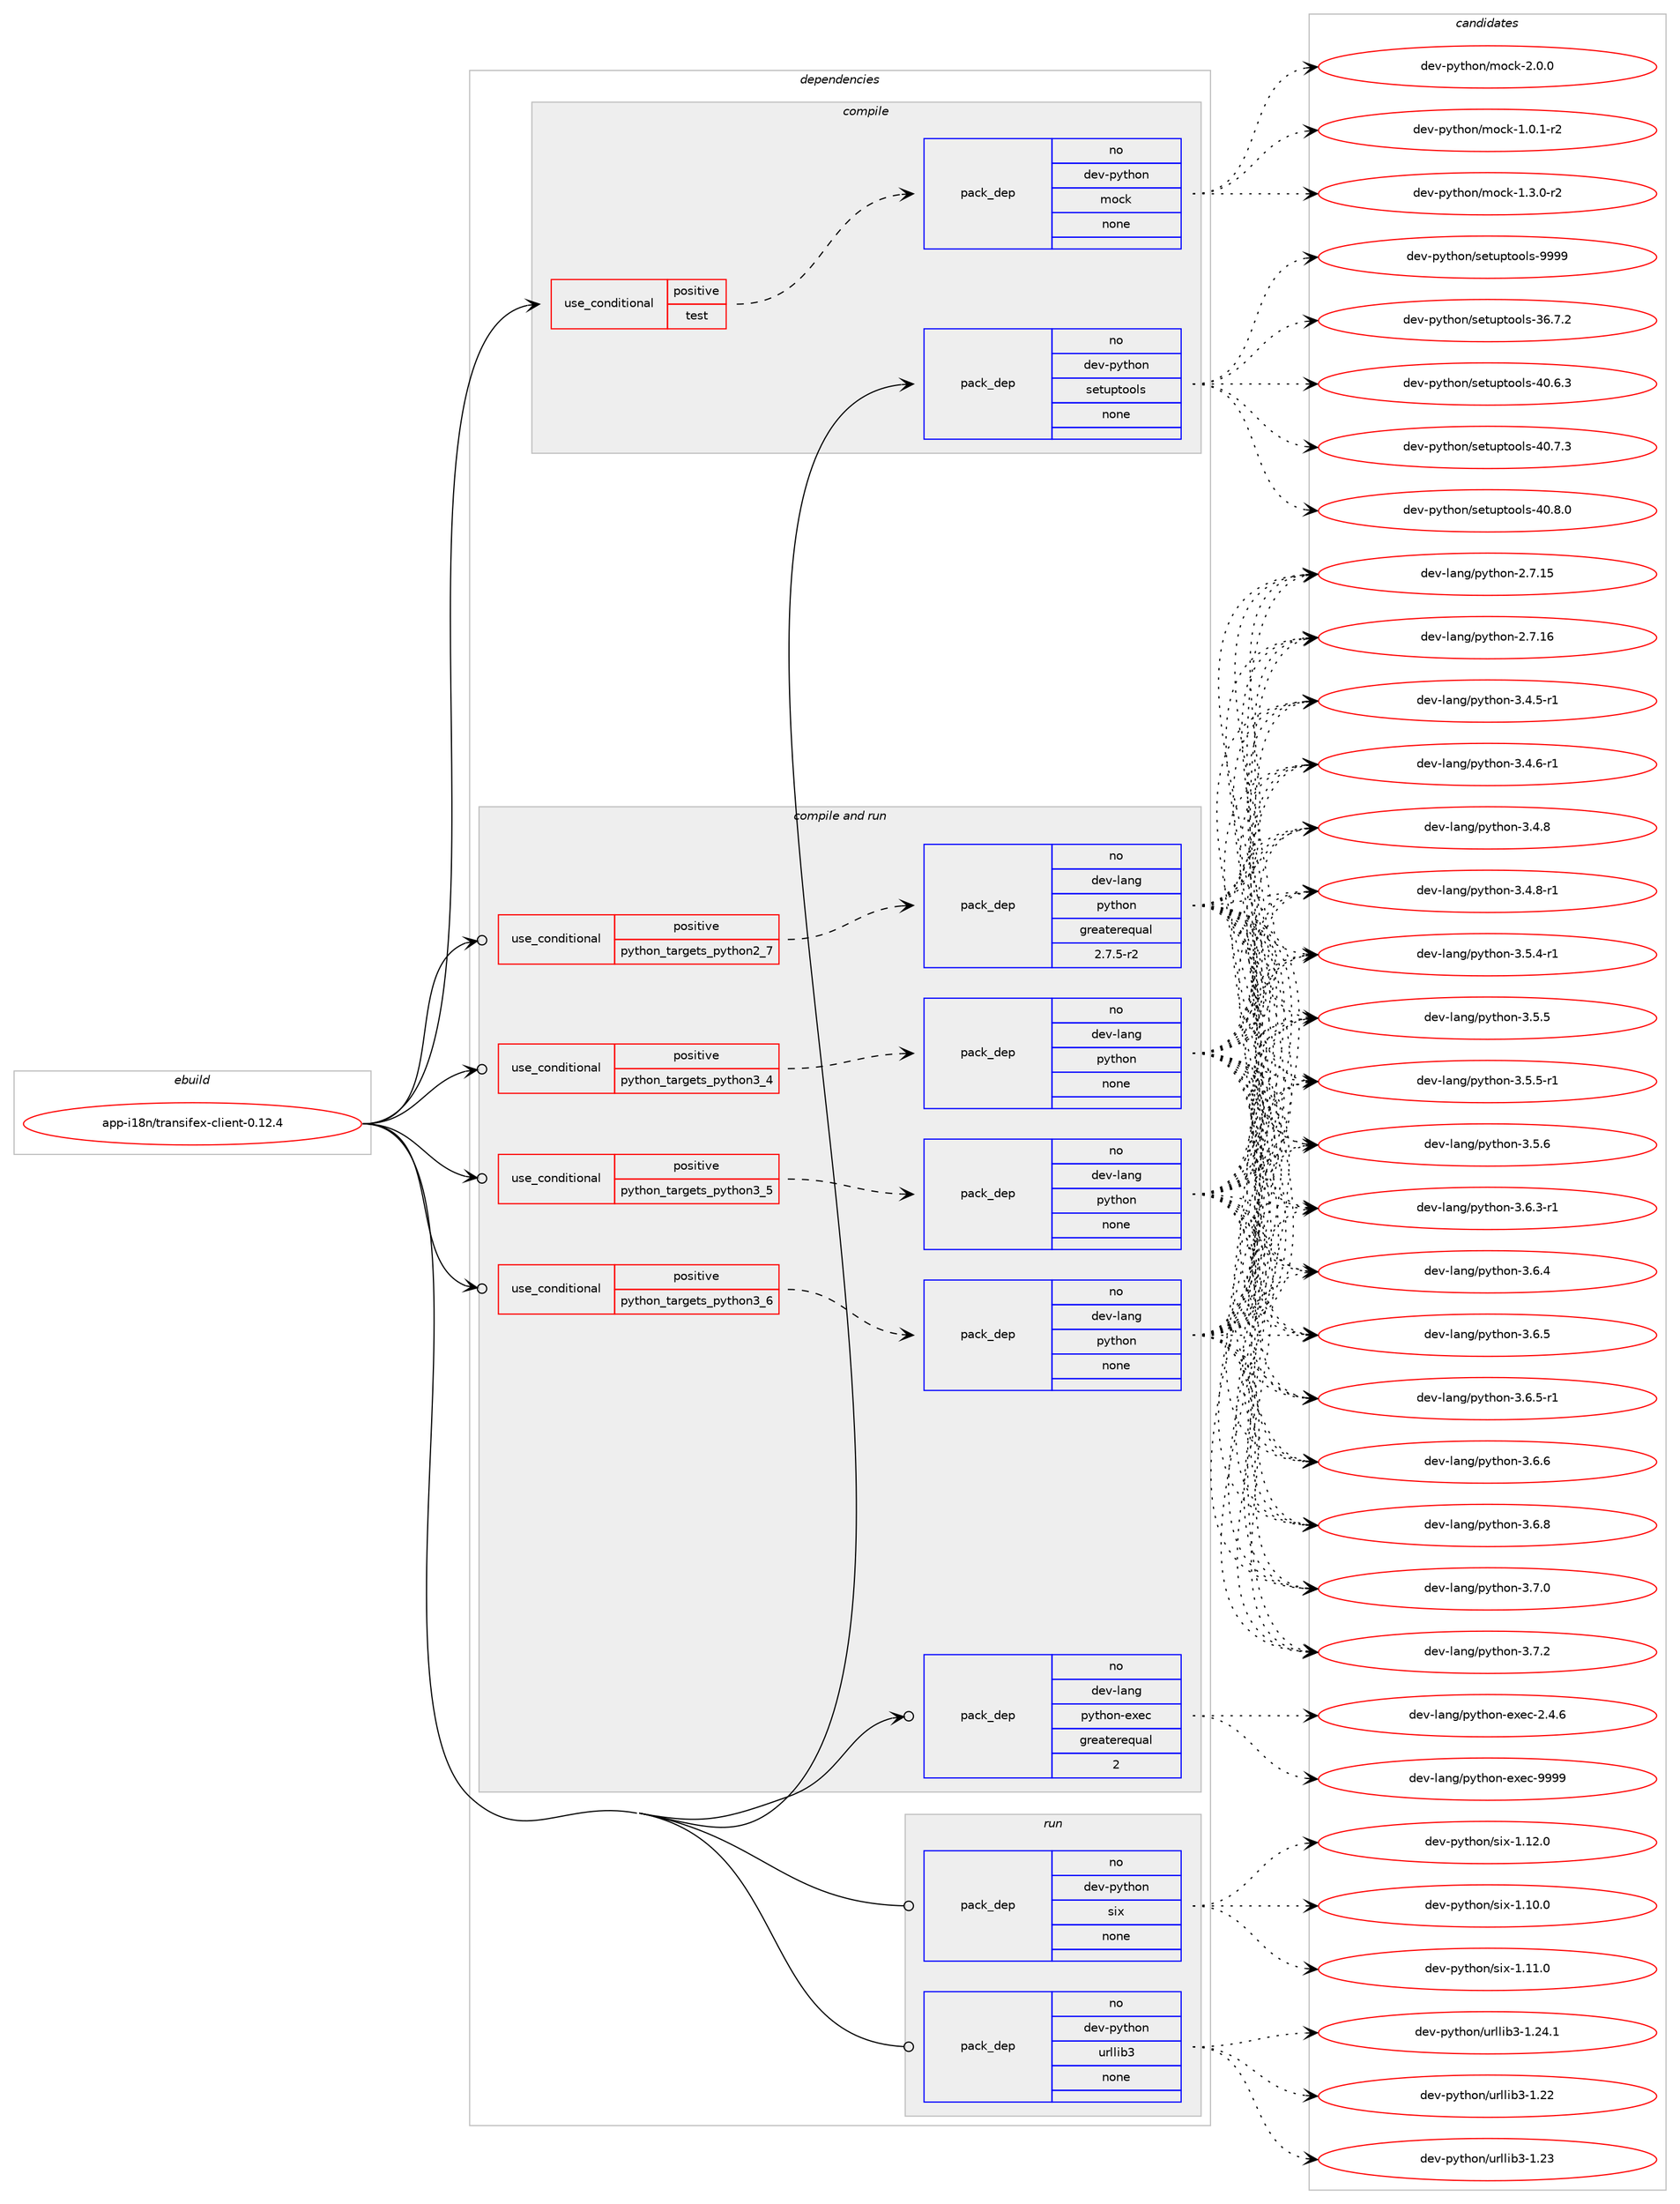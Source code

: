 digraph prolog {

# *************
# Graph options
# *************

newrank=true;
concentrate=true;
compound=true;
graph [rankdir=LR,fontname=Helvetica,fontsize=10,ranksep=1.5];#, ranksep=2.5, nodesep=0.2];
edge  [arrowhead=vee];
node  [fontname=Helvetica,fontsize=10];

# **********
# The ebuild
# **********

subgraph cluster_leftcol {
color=gray;
rank=same;
label=<<i>ebuild</i>>;
id [label="app-i18n/transifex-client-0.12.4", color=red, width=4, href="../app-i18n/transifex-client-0.12.4.svg"];
}

# ****************
# The dependencies
# ****************

subgraph cluster_midcol {
color=gray;
label=<<i>dependencies</i>>;
subgraph cluster_compile {
fillcolor="#eeeeee";
style=filled;
label=<<i>compile</i>>;
subgraph cond352759 {
dependency1296180 [label=<<TABLE BORDER="0" CELLBORDER="1" CELLSPACING="0" CELLPADDING="4"><TR><TD ROWSPAN="3" CELLPADDING="10">use_conditional</TD></TR><TR><TD>positive</TD></TR><TR><TD>test</TD></TR></TABLE>>, shape=none, color=red];
subgraph pack923266 {
dependency1296181 [label=<<TABLE BORDER="0" CELLBORDER="1" CELLSPACING="0" CELLPADDING="4" WIDTH="220"><TR><TD ROWSPAN="6" CELLPADDING="30">pack_dep</TD></TR><TR><TD WIDTH="110">no</TD></TR><TR><TD>dev-python</TD></TR><TR><TD>mock</TD></TR><TR><TD>none</TD></TR><TR><TD></TD></TR></TABLE>>, shape=none, color=blue];
}
dependency1296180:e -> dependency1296181:w [weight=20,style="dashed",arrowhead="vee"];
}
id:e -> dependency1296180:w [weight=20,style="solid",arrowhead="vee"];
subgraph pack923267 {
dependency1296182 [label=<<TABLE BORDER="0" CELLBORDER="1" CELLSPACING="0" CELLPADDING="4" WIDTH="220"><TR><TD ROWSPAN="6" CELLPADDING="30">pack_dep</TD></TR><TR><TD WIDTH="110">no</TD></TR><TR><TD>dev-python</TD></TR><TR><TD>setuptools</TD></TR><TR><TD>none</TD></TR><TR><TD></TD></TR></TABLE>>, shape=none, color=blue];
}
id:e -> dependency1296182:w [weight=20,style="solid",arrowhead="vee"];
}
subgraph cluster_compileandrun {
fillcolor="#eeeeee";
style=filled;
label=<<i>compile and run</i>>;
subgraph cond352760 {
dependency1296183 [label=<<TABLE BORDER="0" CELLBORDER="1" CELLSPACING="0" CELLPADDING="4"><TR><TD ROWSPAN="3" CELLPADDING="10">use_conditional</TD></TR><TR><TD>positive</TD></TR><TR><TD>python_targets_python2_7</TD></TR></TABLE>>, shape=none, color=red];
subgraph pack923268 {
dependency1296184 [label=<<TABLE BORDER="0" CELLBORDER="1" CELLSPACING="0" CELLPADDING="4" WIDTH="220"><TR><TD ROWSPAN="6" CELLPADDING="30">pack_dep</TD></TR><TR><TD WIDTH="110">no</TD></TR><TR><TD>dev-lang</TD></TR><TR><TD>python</TD></TR><TR><TD>greaterequal</TD></TR><TR><TD>2.7.5-r2</TD></TR></TABLE>>, shape=none, color=blue];
}
dependency1296183:e -> dependency1296184:w [weight=20,style="dashed",arrowhead="vee"];
}
id:e -> dependency1296183:w [weight=20,style="solid",arrowhead="odotvee"];
subgraph cond352761 {
dependency1296185 [label=<<TABLE BORDER="0" CELLBORDER="1" CELLSPACING="0" CELLPADDING="4"><TR><TD ROWSPAN="3" CELLPADDING="10">use_conditional</TD></TR><TR><TD>positive</TD></TR><TR><TD>python_targets_python3_4</TD></TR></TABLE>>, shape=none, color=red];
subgraph pack923269 {
dependency1296186 [label=<<TABLE BORDER="0" CELLBORDER="1" CELLSPACING="0" CELLPADDING="4" WIDTH="220"><TR><TD ROWSPAN="6" CELLPADDING="30">pack_dep</TD></TR><TR><TD WIDTH="110">no</TD></TR><TR><TD>dev-lang</TD></TR><TR><TD>python</TD></TR><TR><TD>none</TD></TR><TR><TD></TD></TR></TABLE>>, shape=none, color=blue];
}
dependency1296185:e -> dependency1296186:w [weight=20,style="dashed",arrowhead="vee"];
}
id:e -> dependency1296185:w [weight=20,style="solid",arrowhead="odotvee"];
subgraph cond352762 {
dependency1296187 [label=<<TABLE BORDER="0" CELLBORDER="1" CELLSPACING="0" CELLPADDING="4"><TR><TD ROWSPAN="3" CELLPADDING="10">use_conditional</TD></TR><TR><TD>positive</TD></TR><TR><TD>python_targets_python3_5</TD></TR></TABLE>>, shape=none, color=red];
subgraph pack923270 {
dependency1296188 [label=<<TABLE BORDER="0" CELLBORDER="1" CELLSPACING="0" CELLPADDING="4" WIDTH="220"><TR><TD ROWSPAN="6" CELLPADDING="30">pack_dep</TD></TR><TR><TD WIDTH="110">no</TD></TR><TR><TD>dev-lang</TD></TR><TR><TD>python</TD></TR><TR><TD>none</TD></TR><TR><TD></TD></TR></TABLE>>, shape=none, color=blue];
}
dependency1296187:e -> dependency1296188:w [weight=20,style="dashed",arrowhead="vee"];
}
id:e -> dependency1296187:w [weight=20,style="solid",arrowhead="odotvee"];
subgraph cond352763 {
dependency1296189 [label=<<TABLE BORDER="0" CELLBORDER="1" CELLSPACING="0" CELLPADDING="4"><TR><TD ROWSPAN="3" CELLPADDING="10">use_conditional</TD></TR><TR><TD>positive</TD></TR><TR><TD>python_targets_python3_6</TD></TR></TABLE>>, shape=none, color=red];
subgraph pack923271 {
dependency1296190 [label=<<TABLE BORDER="0" CELLBORDER="1" CELLSPACING="0" CELLPADDING="4" WIDTH="220"><TR><TD ROWSPAN="6" CELLPADDING="30">pack_dep</TD></TR><TR><TD WIDTH="110">no</TD></TR><TR><TD>dev-lang</TD></TR><TR><TD>python</TD></TR><TR><TD>none</TD></TR><TR><TD></TD></TR></TABLE>>, shape=none, color=blue];
}
dependency1296189:e -> dependency1296190:w [weight=20,style="dashed",arrowhead="vee"];
}
id:e -> dependency1296189:w [weight=20,style="solid",arrowhead="odotvee"];
subgraph pack923272 {
dependency1296191 [label=<<TABLE BORDER="0" CELLBORDER="1" CELLSPACING="0" CELLPADDING="4" WIDTH="220"><TR><TD ROWSPAN="6" CELLPADDING="30">pack_dep</TD></TR><TR><TD WIDTH="110">no</TD></TR><TR><TD>dev-lang</TD></TR><TR><TD>python-exec</TD></TR><TR><TD>greaterequal</TD></TR><TR><TD>2</TD></TR></TABLE>>, shape=none, color=blue];
}
id:e -> dependency1296191:w [weight=20,style="solid",arrowhead="odotvee"];
}
subgraph cluster_run {
fillcolor="#eeeeee";
style=filled;
label=<<i>run</i>>;
subgraph pack923273 {
dependency1296192 [label=<<TABLE BORDER="0" CELLBORDER="1" CELLSPACING="0" CELLPADDING="4" WIDTH="220"><TR><TD ROWSPAN="6" CELLPADDING="30">pack_dep</TD></TR><TR><TD WIDTH="110">no</TD></TR><TR><TD>dev-python</TD></TR><TR><TD>six</TD></TR><TR><TD>none</TD></TR><TR><TD></TD></TR></TABLE>>, shape=none, color=blue];
}
id:e -> dependency1296192:w [weight=20,style="solid",arrowhead="odot"];
subgraph pack923274 {
dependency1296193 [label=<<TABLE BORDER="0" CELLBORDER="1" CELLSPACING="0" CELLPADDING="4" WIDTH="220"><TR><TD ROWSPAN="6" CELLPADDING="30">pack_dep</TD></TR><TR><TD WIDTH="110">no</TD></TR><TR><TD>dev-python</TD></TR><TR><TD>urllib3</TD></TR><TR><TD>none</TD></TR><TR><TD></TD></TR></TABLE>>, shape=none, color=blue];
}
id:e -> dependency1296193:w [weight=20,style="solid",arrowhead="odot"];
}
}

# **************
# The candidates
# **************

subgraph cluster_choices {
rank=same;
color=gray;
label=<<i>candidates</i>>;

subgraph choice923266 {
color=black;
nodesep=1;
choice1001011184511212111610411111047109111991074549464846494511450 [label="dev-python/mock-1.0.1-r2", color=red, width=4,href="../dev-python/mock-1.0.1-r2.svg"];
choice1001011184511212111610411111047109111991074549465146484511450 [label="dev-python/mock-1.3.0-r2", color=red, width=4,href="../dev-python/mock-1.3.0-r2.svg"];
choice100101118451121211161041111104710911199107455046484648 [label="dev-python/mock-2.0.0", color=red, width=4,href="../dev-python/mock-2.0.0.svg"];
dependency1296181:e -> choice1001011184511212111610411111047109111991074549464846494511450:w [style=dotted,weight="100"];
dependency1296181:e -> choice1001011184511212111610411111047109111991074549465146484511450:w [style=dotted,weight="100"];
dependency1296181:e -> choice100101118451121211161041111104710911199107455046484648:w [style=dotted,weight="100"];
}
subgraph choice923267 {
color=black;
nodesep=1;
choice100101118451121211161041111104711510111611711211611111110811545515446554650 [label="dev-python/setuptools-36.7.2", color=red, width=4,href="../dev-python/setuptools-36.7.2.svg"];
choice100101118451121211161041111104711510111611711211611111110811545524846544651 [label="dev-python/setuptools-40.6.3", color=red, width=4,href="../dev-python/setuptools-40.6.3.svg"];
choice100101118451121211161041111104711510111611711211611111110811545524846554651 [label="dev-python/setuptools-40.7.3", color=red, width=4,href="../dev-python/setuptools-40.7.3.svg"];
choice100101118451121211161041111104711510111611711211611111110811545524846564648 [label="dev-python/setuptools-40.8.0", color=red, width=4,href="../dev-python/setuptools-40.8.0.svg"];
choice10010111845112121116104111110471151011161171121161111111081154557575757 [label="dev-python/setuptools-9999", color=red, width=4,href="../dev-python/setuptools-9999.svg"];
dependency1296182:e -> choice100101118451121211161041111104711510111611711211611111110811545515446554650:w [style=dotted,weight="100"];
dependency1296182:e -> choice100101118451121211161041111104711510111611711211611111110811545524846544651:w [style=dotted,weight="100"];
dependency1296182:e -> choice100101118451121211161041111104711510111611711211611111110811545524846554651:w [style=dotted,weight="100"];
dependency1296182:e -> choice100101118451121211161041111104711510111611711211611111110811545524846564648:w [style=dotted,weight="100"];
dependency1296182:e -> choice10010111845112121116104111110471151011161171121161111111081154557575757:w [style=dotted,weight="100"];
}
subgraph choice923268 {
color=black;
nodesep=1;
choice10010111845108971101034711212111610411111045504655464953 [label="dev-lang/python-2.7.15", color=red, width=4,href="../dev-lang/python-2.7.15.svg"];
choice10010111845108971101034711212111610411111045504655464954 [label="dev-lang/python-2.7.16", color=red, width=4,href="../dev-lang/python-2.7.16.svg"];
choice1001011184510897110103471121211161041111104551465246534511449 [label="dev-lang/python-3.4.5-r1", color=red, width=4,href="../dev-lang/python-3.4.5-r1.svg"];
choice1001011184510897110103471121211161041111104551465246544511449 [label="dev-lang/python-3.4.6-r1", color=red, width=4,href="../dev-lang/python-3.4.6-r1.svg"];
choice100101118451089711010347112121116104111110455146524656 [label="dev-lang/python-3.4.8", color=red, width=4,href="../dev-lang/python-3.4.8.svg"];
choice1001011184510897110103471121211161041111104551465246564511449 [label="dev-lang/python-3.4.8-r1", color=red, width=4,href="../dev-lang/python-3.4.8-r1.svg"];
choice1001011184510897110103471121211161041111104551465346524511449 [label="dev-lang/python-3.5.4-r1", color=red, width=4,href="../dev-lang/python-3.5.4-r1.svg"];
choice100101118451089711010347112121116104111110455146534653 [label="dev-lang/python-3.5.5", color=red, width=4,href="../dev-lang/python-3.5.5.svg"];
choice1001011184510897110103471121211161041111104551465346534511449 [label="dev-lang/python-3.5.5-r1", color=red, width=4,href="../dev-lang/python-3.5.5-r1.svg"];
choice100101118451089711010347112121116104111110455146534654 [label="dev-lang/python-3.5.6", color=red, width=4,href="../dev-lang/python-3.5.6.svg"];
choice1001011184510897110103471121211161041111104551465446514511449 [label="dev-lang/python-3.6.3-r1", color=red, width=4,href="../dev-lang/python-3.6.3-r1.svg"];
choice100101118451089711010347112121116104111110455146544652 [label="dev-lang/python-3.6.4", color=red, width=4,href="../dev-lang/python-3.6.4.svg"];
choice100101118451089711010347112121116104111110455146544653 [label="dev-lang/python-3.6.5", color=red, width=4,href="../dev-lang/python-3.6.5.svg"];
choice1001011184510897110103471121211161041111104551465446534511449 [label="dev-lang/python-3.6.5-r1", color=red, width=4,href="../dev-lang/python-3.6.5-r1.svg"];
choice100101118451089711010347112121116104111110455146544654 [label="dev-lang/python-3.6.6", color=red, width=4,href="../dev-lang/python-3.6.6.svg"];
choice100101118451089711010347112121116104111110455146544656 [label="dev-lang/python-3.6.8", color=red, width=4,href="../dev-lang/python-3.6.8.svg"];
choice100101118451089711010347112121116104111110455146554648 [label="dev-lang/python-3.7.0", color=red, width=4,href="../dev-lang/python-3.7.0.svg"];
choice100101118451089711010347112121116104111110455146554650 [label="dev-lang/python-3.7.2", color=red, width=4,href="../dev-lang/python-3.7.2.svg"];
dependency1296184:e -> choice10010111845108971101034711212111610411111045504655464953:w [style=dotted,weight="100"];
dependency1296184:e -> choice10010111845108971101034711212111610411111045504655464954:w [style=dotted,weight="100"];
dependency1296184:e -> choice1001011184510897110103471121211161041111104551465246534511449:w [style=dotted,weight="100"];
dependency1296184:e -> choice1001011184510897110103471121211161041111104551465246544511449:w [style=dotted,weight="100"];
dependency1296184:e -> choice100101118451089711010347112121116104111110455146524656:w [style=dotted,weight="100"];
dependency1296184:e -> choice1001011184510897110103471121211161041111104551465246564511449:w [style=dotted,weight="100"];
dependency1296184:e -> choice1001011184510897110103471121211161041111104551465346524511449:w [style=dotted,weight="100"];
dependency1296184:e -> choice100101118451089711010347112121116104111110455146534653:w [style=dotted,weight="100"];
dependency1296184:e -> choice1001011184510897110103471121211161041111104551465346534511449:w [style=dotted,weight="100"];
dependency1296184:e -> choice100101118451089711010347112121116104111110455146534654:w [style=dotted,weight="100"];
dependency1296184:e -> choice1001011184510897110103471121211161041111104551465446514511449:w [style=dotted,weight="100"];
dependency1296184:e -> choice100101118451089711010347112121116104111110455146544652:w [style=dotted,weight="100"];
dependency1296184:e -> choice100101118451089711010347112121116104111110455146544653:w [style=dotted,weight="100"];
dependency1296184:e -> choice1001011184510897110103471121211161041111104551465446534511449:w [style=dotted,weight="100"];
dependency1296184:e -> choice100101118451089711010347112121116104111110455146544654:w [style=dotted,weight="100"];
dependency1296184:e -> choice100101118451089711010347112121116104111110455146544656:w [style=dotted,weight="100"];
dependency1296184:e -> choice100101118451089711010347112121116104111110455146554648:w [style=dotted,weight="100"];
dependency1296184:e -> choice100101118451089711010347112121116104111110455146554650:w [style=dotted,weight="100"];
}
subgraph choice923269 {
color=black;
nodesep=1;
choice10010111845108971101034711212111610411111045504655464953 [label="dev-lang/python-2.7.15", color=red, width=4,href="../dev-lang/python-2.7.15.svg"];
choice10010111845108971101034711212111610411111045504655464954 [label="dev-lang/python-2.7.16", color=red, width=4,href="../dev-lang/python-2.7.16.svg"];
choice1001011184510897110103471121211161041111104551465246534511449 [label="dev-lang/python-3.4.5-r1", color=red, width=4,href="../dev-lang/python-3.4.5-r1.svg"];
choice1001011184510897110103471121211161041111104551465246544511449 [label="dev-lang/python-3.4.6-r1", color=red, width=4,href="../dev-lang/python-3.4.6-r1.svg"];
choice100101118451089711010347112121116104111110455146524656 [label="dev-lang/python-3.4.8", color=red, width=4,href="../dev-lang/python-3.4.8.svg"];
choice1001011184510897110103471121211161041111104551465246564511449 [label="dev-lang/python-3.4.8-r1", color=red, width=4,href="../dev-lang/python-3.4.8-r1.svg"];
choice1001011184510897110103471121211161041111104551465346524511449 [label="dev-lang/python-3.5.4-r1", color=red, width=4,href="../dev-lang/python-3.5.4-r1.svg"];
choice100101118451089711010347112121116104111110455146534653 [label="dev-lang/python-3.5.5", color=red, width=4,href="../dev-lang/python-3.5.5.svg"];
choice1001011184510897110103471121211161041111104551465346534511449 [label="dev-lang/python-3.5.5-r1", color=red, width=4,href="../dev-lang/python-3.5.5-r1.svg"];
choice100101118451089711010347112121116104111110455146534654 [label="dev-lang/python-3.5.6", color=red, width=4,href="../dev-lang/python-3.5.6.svg"];
choice1001011184510897110103471121211161041111104551465446514511449 [label="dev-lang/python-3.6.3-r1", color=red, width=4,href="../dev-lang/python-3.6.3-r1.svg"];
choice100101118451089711010347112121116104111110455146544652 [label="dev-lang/python-3.6.4", color=red, width=4,href="../dev-lang/python-3.6.4.svg"];
choice100101118451089711010347112121116104111110455146544653 [label="dev-lang/python-3.6.5", color=red, width=4,href="../dev-lang/python-3.6.5.svg"];
choice1001011184510897110103471121211161041111104551465446534511449 [label="dev-lang/python-3.6.5-r1", color=red, width=4,href="../dev-lang/python-3.6.5-r1.svg"];
choice100101118451089711010347112121116104111110455146544654 [label="dev-lang/python-3.6.6", color=red, width=4,href="../dev-lang/python-3.6.6.svg"];
choice100101118451089711010347112121116104111110455146544656 [label="dev-lang/python-3.6.8", color=red, width=4,href="../dev-lang/python-3.6.8.svg"];
choice100101118451089711010347112121116104111110455146554648 [label="dev-lang/python-3.7.0", color=red, width=4,href="../dev-lang/python-3.7.0.svg"];
choice100101118451089711010347112121116104111110455146554650 [label="dev-lang/python-3.7.2", color=red, width=4,href="../dev-lang/python-3.7.2.svg"];
dependency1296186:e -> choice10010111845108971101034711212111610411111045504655464953:w [style=dotted,weight="100"];
dependency1296186:e -> choice10010111845108971101034711212111610411111045504655464954:w [style=dotted,weight="100"];
dependency1296186:e -> choice1001011184510897110103471121211161041111104551465246534511449:w [style=dotted,weight="100"];
dependency1296186:e -> choice1001011184510897110103471121211161041111104551465246544511449:w [style=dotted,weight="100"];
dependency1296186:e -> choice100101118451089711010347112121116104111110455146524656:w [style=dotted,weight="100"];
dependency1296186:e -> choice1001011184510897110103471121211161041111104551465246564511449:w [style=dotted,weight="100"];
dependency1296186:e -> choice1001011184510897110103471121211161041111104551465346524511449:w [style=dotted,weight="100"];
dependency1296186:e -> choice100101118451089711010347112121116104111110455146534653:w [style=dotted,weight="100"];
dependency1296186:e -> choice1001011184510897110103471121211161041111104551465346534511449:w [style=dotted,weight="100"];
dependency1296186:e -> choice100101118451089711010347112121116104111110455146534654:w [style=dotted,weight="100"];
dependency1296186:e -> choice1001011184510897110103471121211161041111104551465446514511449:w [style=dotted,weight="100"];
dependency1296186:e -> choice100101118451089711010347112121116104111110455146544652:w [style=dotted,weight="100"];
dependency1296186:e -> choice100101118451089711010347112121116104111110455146544653:w [style=dotted,weight="100"];
dependency1296186:e -> choice1001011184510897110103471121211161041111104551465446534511449:w [style=dotted,weight="100"];
dependency1296186:e -> choice100101118451089711010347112121116104111110455146544654:w [style=dotted,weight="100"];
dependency1296186:e -> choice100101118451089711010347112121116104111110455146544656:w [style=dotted,weight="100"];
dependency1296186:e -> choice100101118451089711010347112121116104111110455146554648:w [style=dotted,weight="100"];
dependency1296186:e -> choice100101118451089711010347112121116104111110455146554650:w [style=dotted,weight="100"];
}
subgraph choice923270 {
color=black;
nodesep=1;
choice10010111845108971101034711212111610411111045504655464953 [label="dev-lang/python-2.7.15", color=red, width=4,href="../dev-lang/python-2.7.15.svg"];
choice10010111845108971101034711212111610411111045504655464954 [label="dev-lang/python-2.7.16", color=red, width=4,href="../dev-lang/python-2.7.16.svg"];
choice1001011184510897110103471121211161041111104551465246534511449 [label="dev-lang/python-3.4.5-r1", color=red, width=4,href="../dev-lang/python-3.4.5-r1.svg"];
choice1001011184510897110103471121211161041111104551465246544511449 [label="dev-lang/python-3.4.6-r1", color=red, width=4,href="../dev-lang/python-3.4.6-r1.svg"];
choice100101118451089711010347112121116104111110455146524656 [label="dev-lang/python-3.4.8", color=red, width=4,href="../dev-lang/python-3.4.8.svg"];
choice1001011184510897110103471121211161041111104551465246564511449 [label="dev-lang/python-3.4.8-r1", color=red, width=4,href="../dev-lang/python-3.4.8-r1.svg"];
choice1001011184510897110103471121211161041111104551465346524511449 [label="dev-lang/python-3.5.4-r1", color=red, width=4,href="../dev-lang/python-3.5.4-r1.svg"];
choice100101118451089711010347112121116104111110455146534653 [label="dev-lang/python-3.5.5", color=red, width=4,href="../dev-lang/python-3.5.5.svg"];
choice1001011184510897110103471121211161041111104551465346534511449 [label="dev-lang/python-3.5.5-r1", color=red, width=4,href="../dev-lang/python-3.5.5-r1.svg"];
choice100101118451089711010347112121116104111110455146534654 [label="dev-lang/python-3.5.6", color=red, width=4,href="../dev-lang/python-3.5.6.svg"];
choice1001011184510897110103471121211161041111104551465446514511449 [label="dev-lang/python-3.6.3-r1", color=red, width=4,href="../dev-lang/python-3.6.3-r1.svg"];
choice100101118451089711010347112121116104111110455146544652 [label="dev-lang/python-3.6.4", color=red, width=4,href="../dev-lang/python-3.6.4.svg"];
choice100101118451089711010347112121116104111110455146544653 [label="dev-lang/python-3.6.5", color=red, width=4,href="../dev-lang/python-3.6.5.svg"];
choice1001011184510897110103471121211161041111104551465446534511449 [label="dev-lang/python-3.6.5-r1", color=red, width=4,href="../dev-lang/python-3.6.5-r1.svg"];
choice100101118451089711010347112121116104111110455146544654 [label="dev-lang/python-3.6.6", color=red, width=4,href="../dev-lang/python-3.6.6.svg"];
choice100101118451089711010347112121116104111110455146544656 [label="dev-lang/python-3.6.8", color=red, width=4,href="../dev-lang/python-3.6.8.svg"];
choice100101118451089711010347112121116104111110455146554648 [label="dev-lang/python-3.7.0", color=red, width=4,href="../dev-lang/python-3.7.0.svg"];
choice100101118451089711010347112121116104111110455146554650 [label="dev-lang/python-3.7.2", color=red, width=4,href="../dev-lang/python-3.7.2.svg"];
dependency1296188:e -> choice10010111845108971101034711212111610411111045504655464953:w [style=dotted,weight="100"];
dependency1296188:e -> choice10010111845108971101034711212111610411111045504655464954:w [style=dotted,weight="100"];
dependency1296188:e -> choice1001011184510897110103471121211161041111104551465246534511449:w [style=dotted,weight="100"];
dependency1296188:e -> choice1001011184510897110103471121211161041111104551465246544511449:w [style=dotted,weight="100"];
dependency1296188:e -> choice100101118451089711010347112121116104111110455146524656:w [style=dotted,weight="100"];
dependency1296188:e -> choice1001011184510897110103471121211161041111104551465246564511449:w [style=dotted,weight="100"];
dependency1296188:e -> choice1001011184510897110103471121211161041111104551465346524511449:w [style=dotted,weight="100"];
dependency1296188:e -> choice100101118451089711010347112121116104111110455146534653:w [style=dotted,weight="100"];
dependency1296188:e -> choice1001011184510897110103471121211161041111104551465346534511449:w [style=dotted,weight="100"];
dependency1296188:e -> choice100101118451089711010347112121116104111110455146534654:w [style=dotted,weight="100"];
dependency1296188:e -> choice1001011184510897110103471121211161041111104551465446514511449:w [style=dotted,weight="100"];
dependency1296188:e -> choice100101118451089711010347112121116104111110455146544652:w [style=dotted,weight="100"];
dependency1296188:e -> choice100101118451089711010347112121116104111110455146544653:w [style=dotted,weight="100"];
dependency1296188:e -> choice1001011184510897110103471121211161041111104551465446534511449:w [style=dotted,weight="100"];
dependency1296188:e -> choice100101118451089711010347112121116104111110455146544654:w [style=dotted,weight="100"];
dependency1296188:e -> choice100101118451089711010347112121116104111110455146544656:w [style=dotted,weight="100"];
dependency1296188:e -> choice100101118451089711010347112121116104111110455146554648:w [style=dotted,weight="100"];
dependency1296188:e -> choice100101118451089711010347112121116104111110455146554650:w [style=dotted,weight="100"];
}
subgraph choice923271 {
color=black;
nodesep=1;
choice10010111845108971101034711212111610411111045504655464953 [label="dev-lang/python-2.7.15", color=red, width=4,href="../dev-lang/python-2.7.15.svg"];
choice10010111845108971101034711212111610411111045504655464954 [label="dev-lang/python-2.7.16", color=red, width=4,href="../dev-lang/python-2.7.16.svg"];
choice1001011184510897110103471121211161041111104551465246534511449 [label="dev-lang/python-3.4.5-r1", color=red, width=4,href="../dev-lang/python-3.4.5-r1.svg"];
choice1001011184510897110103471121211161041111104551465246544511449 [label="dev-lang/python-3.4.6-r1", color=red, width=4,href="../dev-lang/python-3.4.6-r1.svg"];
choice100101118451089711010347112121116104111110455146524656 [label="dev-lang/python-3.4.8", color=red, width=4,href="../dev-lang/python-3.4.8.svg"];
choice1001011184510897110103471121211161041111104551465246564511449 [label="dev-lang/python-3.4.8-r1", color=red, width=4,href="../dev-lang/python-3.4.8-r1.svg"];
choice1001011184510897110103471121211161041111104551465346524511449 [label="dev-lang/python-3.5.4-r1", color=red, width=4,href="../dev-lang/python-3.5.4-r1.svg"];
choice100101118451089711010347112121116104111110455146534653 [label="dev-lang/python-3.5.5", color=red, width=4,href="../dev-lang/python-3.5.5.svg"];
choice1001011184510897110103471121211161041111104551465346534511449 [label="dev-lang/python-3.5.5-r1", color=red, width=4,href="../dev-lang/python-3.5.5-r1.svg"];
choice100101118451089711010347112121116104111110455146534654 [label="dev-lang/python-3.5.6", color=red, width=4,href="../dev-lang/python-3.5.6.svg"];
choice1001011184510897110103471121211161041111104551465446514511449 [label="dev-lang/python-3.6.3-r1", color=red, width=4,href="../dev-lang/python-3.6.3-r1.svg"];
choice100101118451089711010347112121116104111110455146544652 [label="dev-lang/python-3.6.4", color=red, width=4,href="../dev-lang/python-3.6.4.svg"];
choice100101118451089711010347112121116104111110455146544653 [label="dev-lang/python-3.6.5", color=red, width=4,href="../dev-lang/python-3.6.5.svg"];
choice1001011184510897110103471121211161041111104551465446534511449 [label="dev-lang/python-3.6.5-r1", color=red, width=4,href="../dev-lang/python-3.6.5-r1.svg"];
choice100101118451089711010347112121116104111110455146544654 [label="dev-lang/python-3.6.6", color=red, width=4,href="../dev-lang/python-3.6.6.svg"];
choice100101118451089711010347112121116104111110455146544656 [label="dev-lang/python-3.6.8", color=red, width=4,href="../dev-lang/python-3.6.8.svg"];
choice100101118451089711010347112121116104111110455146554648 [label="dev-lang/python-3.7.0", color=red, width=4,href="../dev-lang/python-3.7.0.svg"];
choice100101118451089711010347112121116104111110455146554650 [label="dev-lang/python-3.7.2", color=red, width=4,href="../dev-lang/python-3.7.2.svg"];
dependency1296190:e -> choice10010111845108971101034711212111610411111045504655464953:w [style=dotted,weight="100"];
dependency1296190:e -> choice10010111845108971101034711212111610411111045504655464954:w [style=dotted,weight="100"];
dependency1296190:e -> choice1001011184510897110103471121211161041111104551465246534511449:w [style=dotted,weight="100"];
dependency1296190:e -> choice1001011184510897110103471121211161041111104551465246544511449:w [style=dotted,weight="100"];
dependency1296190:e -> choice100101118451089711010347112121116104111110455146524656:w [style=dotted,weight="100"];
dependency1296190:e -> choice1001011184510897110103471121211161041111104551465246564511449:w [style=dotted,weight="100"];
dependency1296190:e -> choice1001011184510897110103471121211161041111104551465346524511449:w [style=dotted,weight="100"];
dependency1296190:e -> choice100101118451089711010347112121116104111110455146534653:w [style=dotted,weight="100"];
dependency1296190:e -> choice1001011184510897110103471121211161041111104551465346534511449:w [style=dotted,weight="100"];
dependency1296190:e -> choice100101118451089711010347112121116104111110455146534654:w [style=dotted,weight="100"];
dependency1296190:e -> choice1001011184510897110103471121211161041111104551465446514511449:w [style=dotted,weight="100"];
dependency1296190:e -> choice100101118451089711010347112121116104111110455146544652:w [style=dotted,weight="100"];
dependency1296190:e -> choice100101118451089711010347112121116104111110455146544653:w [style=dotted,weight="100"];
dependency1296190:e -> choice1001011184510897110103471121211161041111104551465446534511449:w [style=dotted,weight="100"];
dependency1296190:e -> choice100101118451089711010347112121116104111110455146544654:w [style=dotted,weight="100"];
dependency1296190:e -> choice100101118451089711010347112121116104111110455146544656:w [style=dotted,weight="100"];
dependency1296190:e -> choice100101118451089711010347112121116104111110455146554648:w [style=dotted,weight="100"];
dependency1296190:e -> choice100101118451089711010347112121116104111110455146554650:w [style=dotted,weight="100"];
}
subgraph choice923272 {
color=black;
nodesep=1;
choice1001011184510897110103471121211161041111104510112010199455046524654 [label="dev-lang/python-exec-2.4.6", color=red, width=4,href="../dev-lang/python-exec-2.4.6.svg"];
choice10010111845108971101034711212111610411111045101120101994557575757 [label="dev-lang/python-exec-9999", color=red, width=4,href="../dev-lang/python-exec-9999.svg"];
dependency1296191:e -> choice1001011184510897110103471121211161041111104510112010199455046524654:w [style=dotted,weight="100"];
dependency1296191:e -> choice10010111845108971101034711212111610411111045101120101994557575757:w [style=dotted,weight="100"];
}
subgraph choice923273 {
color=black;
nodesep=1;
choice100101118451121211161041111104711510512045494649484648 [label="dev-python/six-1.10.0", color=red, width=4,href="../dev-python/six-1.10.0.svg"];
choice100101118451121211161041111104711510512045494649494648 [label="dev-python/six-1.11.0", color=red, width=4,href="../dev-python/six-1.11.0.svg"];
choice100101118451121211161041111104711510512045494649504648 [label="dev-python/six-1.12.0", color=red, width=4,href="../dev-python/six-1.12.0.svg"];
dependency1296192:e -> choice100101118451121211161041111104711510512045494649484648:w [style=dotted,weight="100"];
dependency1296192:e -> choice100101118451121211161041111104711510512045494649494648:w [style=dotted,weight="100"];
dependency1296192:e -> choice100101118451121211161041111104711510512045494649504648:w [style=dotted,weight="100"];
}
subgraph choice923274 {
color=black;
nodesep=1;
choice100101118451121211161041111104711711410810810598514549465050 [label="dev-python/urllib3-1.22", color=red, width=4,href="../dev-python/urllib3-1.22.svg"];
choice100101118451121211161041111104711711410810810598514549465051 [label="dev-python/urllib3-1.23", color=red, width=4,href="../dev-python/urllib3-1.23.svg"];
choice1001011184511212111610411111047117114108108105985145494650524649 [label="dev-python/urllib3-1.24.1", color=red, width=4,href="../dev-python/urllib3-1.24.1.svg"];
dependency1296193:e -> choice100101118451121211161041111104711711410810810598514549465050:w [style=dotted,weight="100"];
dependency1296193:e -> choice100101118451121211161041111104711711410810810598514549465051:w [style=dotted,weight="100"];
dependency1296193:e -> choice1001011184511212111610411111047117114108108105985145494650524649:w [style=dotted,weight="100"];
}
}

}
